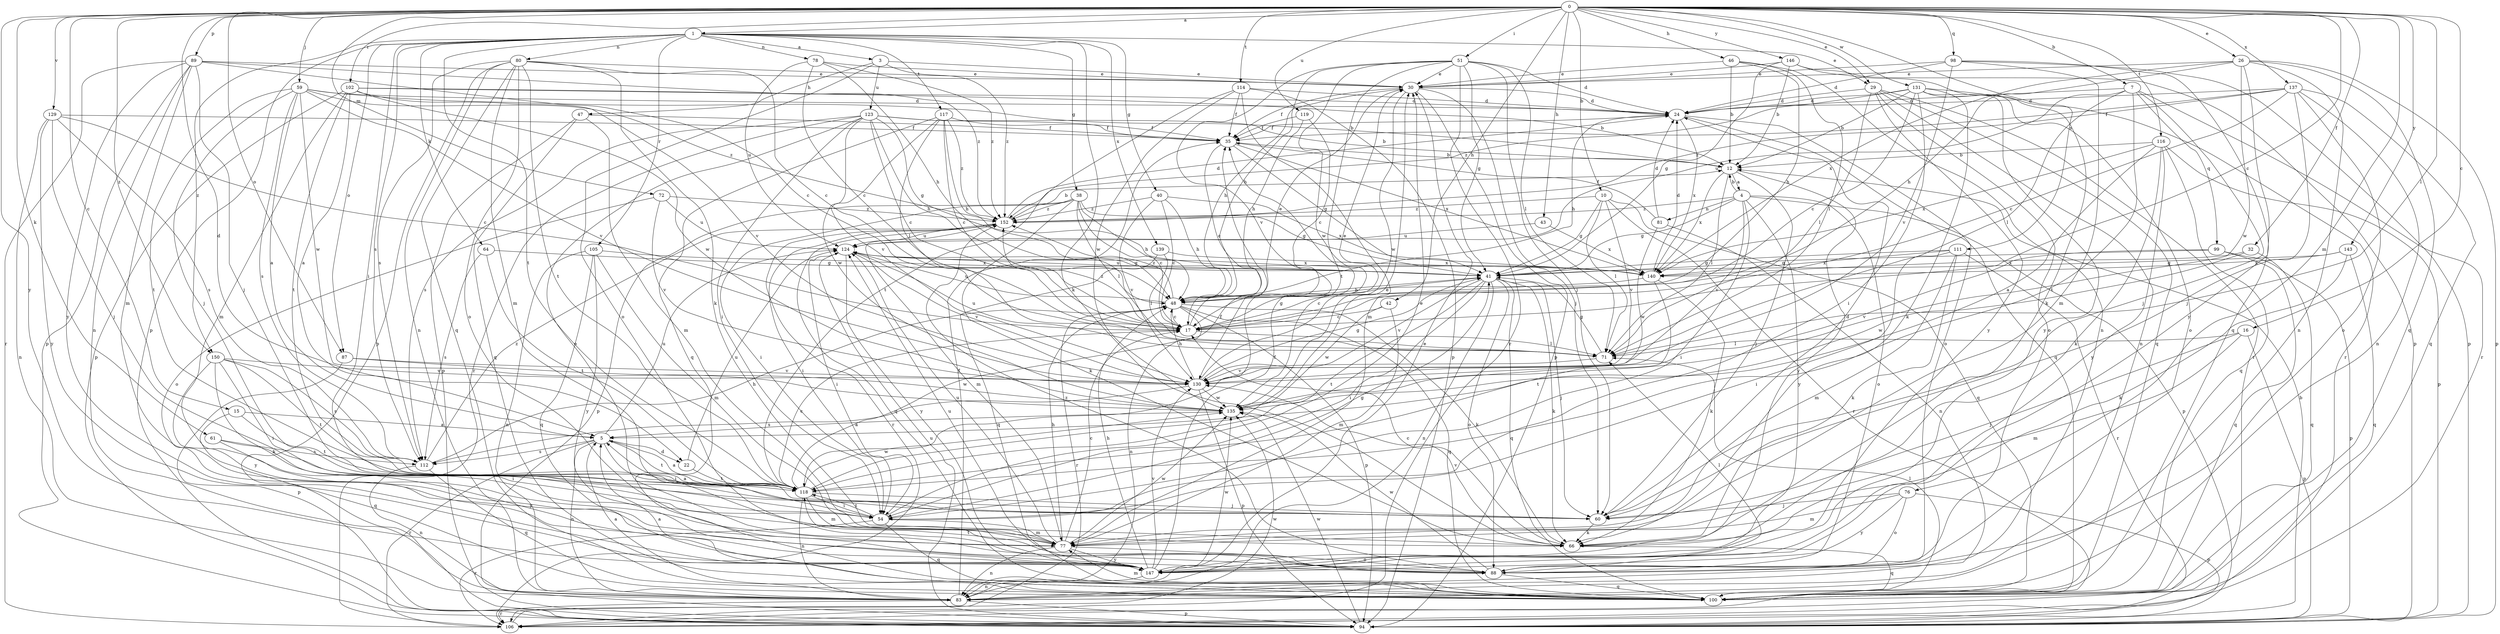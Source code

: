 strict digraph  {
0;
1;
3;
4;
5;
7;
10;
12;
15;
16;
17;
22;
24;
26;
29;
30;
32;
35;
38;
40;
41;
42;
43;
46;
47;
48;
51;
54;
59;
60;
61;
64;
66;
71;
72;
76;
77;
78;
80;
81;
83;
87;
88;
89;
94;
98;
99;
100;
102;
105;
106;
111;
112;
114;
116;
117;
118;
119;
123;
124;
129;
130;
131;
135;
137;
139;
140;
143;
146;
147;
150;
152;
0 -> 1  [label=a];
0 -> 7  [label=b];
0 -> 10  [label=b];
0 -> 15  [label=c];
0 -> 16  [label=c];
0 -> 17  [label=c];
0 -> 22  [label=d];
0 -> 26  [label=e];
0 -> 29  [label=e];
0 -> 32  [label=f];
0 -> 42  [label=h];
0 -> 43  [label=h];
0 -> 46  [label=h];
0 -> 51  [label=i];
0 -> 59  [label=j];
0 -> 61  [label=k];
0 -> 71  [label=l];
0 -> 72  [label=m];
0 -> 76  [label=m];
0 -> 87  [label=o];
0 -> 89  [label=p];
0 -> 98  [label=q];
0 -> 102  [label=r];
0 -> 111  [label=s];
0 -> 114  [label=t];
0 -> 116  [label=t];
0 -> 119  [label=u];
0 -> 129  [label=v];
0 -> 131  [label=w];
0 -> 137  [label=x];
0 -> 143  [label=y];
0 -> 146  [label=y];
0 -> 147  [label=y];
0 -> 150  [label=z];
1 -> 3  [label=a];
1 -> 29  [label=e];
1 -> 38  [label=g];
1 -> 40  [label=g];
1 -> 54  [label=i];
1 -> 64  [label=k];
1 -> 66  [label=k];
1 -> 78  [label=n];
1 -> 80  [label=n];
1 -> 87  [label=o];
1 -> 94  [label=p];
1 -> 105  [label=r];
1 -> 112  [label=s];
1 -> 117  [label=t];
1 -> 118  [label=t];
1 -> 139  [label=x];
1 -> 150  [label=z];
3 -> 30  [label=e];
3 -> 47  [label=h];
3 -> 88  [label=o];
3 -> 123  [label=u];
3 -> 152  [label=z];
4 -> 12  [label=b];
4 -> 41  [label=g];
4 -> 54  [label=i];
4 -> 81  [label=n];
4 -> 88  [label=o];
4 -> 94  [label=p];
4 -> 130  [label=v];
4 -> 147  [label=y];
4 -> 152  [label=z];
5 -> 22  [label=d];
5 -> 54  [label=i];
5 -> 83  [label=n];
5 -> 106  [label=r];
5 -> 112  [label=s];
5 -> 118  [label=t];
5 -> 124  [label=u];
7 -> 24  [label=d];
7 -> 60  [label=j];
7 -> 71  [label=l];
7 -> 99  [label=q];
7 -> 106  [label=r];
7 -> 118  [label=t];
7 -> 124  [label=u];
10 -> 41  [label=g];
10 -> 71  [label=l];
10 -> 100  [label=q];
10 -> 106  [label=r];
10 -> 130  [label=v];
10 -> 152  [label=z];
12 -> 4  [label=a];
12 -> 60  [label=j];
12 -> 71  [label=l];
12 -> 140  [label=x];
12 -> 147  [label=y];
15 -> 5  [label=a];
15 -> 100  [label=q];
15 -> 118  [label=t];
16 -> 60  [label=j];
16 -> 71  [label=l];
16 -> 77  [label=m];
16 -> 94  [label=p];
17 -> 30  [label=e];
17 -> 41  [label=g];
17 -> 71  [label=l];
17 -> 152  [label=z];
22 -> 118  [label=t];
22 -> 124  [label=u];
24 -> 35  [label=f];
24 -> 48  [label=h];
24 -> 88  [label=o];
24 -> 100  [label=q];
24 -> 140  [label=x];
26 -> 30  [label=e];
26 -> 48  [label=h];
26 -> 83  [label=n];
26 -> 94  [label=p];
26 -> 100  [label=q];
26 -> 135  [label=w];
26 -> 140  [label=x];
26 -> 147  [label=y];
29 -> 24  [label=d];
29 -> 71  [label=l];
29 -> 83  [label=n];
29 -> 88  [label=o];
29 -> 100  [label=q];
29 -> 106  [label=r];
29 -> 147  [label=y];
30 -> 24  [label=d];
30 -> 35  [label=f];
30 -> 48  [label=h];
30 -> 60  [label=j];
30 -> 94  [label=p];
30 -> 135  [label=w];
32 -> 100  [label=q];
32 -> 135  [label=w];
32 -> 140  [label=x];
35 -> 12  [label=b];
35 -> 17  [label=c];
35 -> 41  [label=g];
35 -> 140  [label=x];
38 -> 17  [label=c];
38 -> 41  [label=g];
38 -> 48  [label=h];
38 -> 54  [label=i];
38 -> 66  [label=k];
38 -> 71  [label=l];
38 -> 94  [label=p];
38 -> 152  [label=z];
40 -> 17  [label=c];
40 -> 48  [label=h];
40 -> 130  [label=v];
40 -> 140  [label=x];
40 -> 152  [label=z];
41 -> 48  [label=h];
41 -> 54  [label=i];
41 -> 60  [label=j];
41 -> 66  [label=k];
41 -> 83  [label=n];
41 -> 88  [label=o];
41 -> 100  [label=q];
41 -> 118  [label=t];
41 -> 124  [label=u];
41 -> 130  [label=v];
42 -> 17  [label=c];
42 -> 77  [label=m];
42 -> 135  [label=w];
43 -> 124  [label=u];
43 -> 140  [label=x];
46 -> 12  [label=b];
46 -> 30  [label=e];
46 -> 48  [label=h];
46 -> 71  [label=l];
46 -> 83  [label=n];
47 -> 35  [label=f];
47 -> 77  [label=m];
47 -> 94  [label=p];
47 -> 100  [label=q];
48 -> 17  [label=c];
48 -> 66  [label=k];
48 -> 83  [label=n];
48 -> 94  [label=p];
48 -> 100  [label=q];
48 -> 106  [label=r];
48 -> 124  [label=u];
48 -> 152  [label=z];
51 -> 24  [label=d];
51 -> 30  [label=e];
51 -> 41  [label=g];
51 -> 48  [label=h];
51 -> 60  [label=j];
51 -> 71  [label=l];
51 -> 106  [label=r];
51 -> 118  [label=t];
51 -> 130  [label=v];
51 -> 135  [label=w];
54 -> 30  [label=e];
54 -> 41  [label=g];
54 -> 77  [label=m];
54 -> 100  [label=q];
54 -> 106  [label=r];
54 -> 118  [label=t];
59 -> 5  [label=a];
59 -> 12  [label=b];
59 -> 24  [label=d];
59 -> 60  [label=j];
59 -> 112  [label=s];
59 -> 118  [label=t];
59 -> 130  [label=v];
59 -> 135  [label=w];
59 -> 152  [label=z];
60 -> 5  [label=a];
60 -> 24  [label=d];
60 -> 66  [label=k];
61 -> 54  [label=i];
61 -> 112  [label=s];
61 -> 147  [label=y];
64 -> 41  [label=g];
64 -> 112  [label=s];
64 -> 118  [label=t];
66 -> 17  [label=c];
66 -> 100  [label=q];
66 -> 130  [label=v];
71 -> 41  [label=g];
71 -> 124  [label=u];
71 -> 130  [label=v];
72 -> 88  [label=o];
72 -> 124  [label=u];
72 -> 130  [label=v];
72 -> 152  [label=z];
76 -> 60  [label=j];
76 -> 77  [label=m];
76 -> 88  [label=o];
76 -> 94  [label=p];
76 -> 147  [label=y];
77 -> 17  [label=c];
77 -> 48  [label=h];
77 -> 83  [label=n];
77 -> 88  [label=o];
77 -> 124  [label=u];
77 -> 135  [label=w];
77 -> 147  [label=y];
78 -> 17  [label=c];
78 -> 30  [label=e];
78 -> 48  [label=h];
78 -> 124  [label=u];
78 -> 152  [label=z];
80 -> 17  [label=c];
80 -> 30  [label=e];
80 -> 66  [label=k];
80 -> 77  [label=m];
80 -> 83  [label=n];
80 -> 88  [label=o];
80 -> 94  [label=p];
80 -> 100  [label=q];
80 -> 112  [label=s];
80 -> 118  [label=t];
81 -> 24  [label=d];
81 -> 35  [label=f];
81 -> 83  [label=n];
81 -> 135  [label=w];
83 -> 5  [label=a];
83 -> 30  [label=e];
83 -> 35  [label=f];
83 -> 94  [label=p];
83 -> 106  [label=r];
87 -> 94  [label=p];
87 -> 130  [label=v];
87 -> 135  [label=w];
88 -> 71  [label=l];
88 -> 100  [label=q];
88 -> 118  [label=t];
88 -> 135  [label=w];
88 -> 152  [label=z];
89 -> 17  [label=c];
89 -> 30  [label=e];
89 -> 60  [label=j];
89 -> 77  [label=m];
89 -> 83  [label=n];
89 -> 94  [label=p];
89 -> 106  [label=r];
89 -> 147  [label=y];
89 -> 152  [label=z];
94 -> 12  [label=b];
94 -> 124  [label=u];
94 -> 135  [label=w];
98 -> 24  [label=d];
98 -> 30  [label=e];
98 -> 77  [label=m];
98 -> 94  [label=p];
98 -> 100  [label=q];
98 -> 130  [label=v];
99 -> 41  [label=g];
99 -> 94  [label=p];
99 -> 100  [label=q];
99 -> 130  [label=v];
100 -> 5  [label=a];
100 -> 71  [label=l];
100 -> 77  [label=m];
102 -> 5  [label=a];
102 -> 12  [label=b];
102 -> 24  [label=d];
102 -> 77  [label=m];
102 -> 94  [label=p];
102 -> 118  [label=t];
102 -> 130  [label=v];
102 -> 135  [label=w];
105 -> 77  [label=m];
105 -> 83  [label=n];
105 -> 100  [label=q];
105 -> 140  [label=x];
105 -> 147  [label=y];
106 -> 135  [label=w];
111 -> 41  [label=g];
111 -> 54  [label=i];
111 -> 66  [label=k];
111 -> 77  [label=m];
111 -> 106  [label=r];
111 -> 140  [label=x];
112 -> 48  [label=h];
112 -> 83  [label=n];
112 -> 100  [label=q];
112 -> 152  [label=z];
114 -> 24  [label=d];
114 -> 35  [label=f];
114 -> 77  [label=m];
114 -> 94  [label=p];
114 -> 118  [label=t];
114 -> 135  [label=w];
116 -> 5  [label=a];
116 -> 12  [label=b];
116 -> 66  [label=k];
116 -> 94  [label=p];
116 -> 100  [label=q];
116 -> 140  [label=x];
116 -> 147  [label=y];
117 -> 17  [label=c];
117 -> 35  [label=f];
117 -> 48  [label=h];
117 -> 71  [label=l];
117 -> 100  [label=q];
117 -> 130  [label=v];
117 -> 152  [label=z];
118 -> 5  [label=a];
118 -> 17  [label=c];
118 -> 30  [label=e];
118 -> 35  [label=f];
118 -> 54  [label=i];
118 -> 60  [label=j];
118 -> 77  [label=m];
118 -> 83  [label=n];
118 -> 135  [label=w];
119 -> 17  [label=c];
119 -> 35  [label=f];
119 -> 48  [label=h];
123 -> 12  [label=b];
123 -> 17  [label=c];
123 -> 35  [label=f];
123 -> 41  [label=g];
123 -> 48  [label=h];
123 -> 54  [label=i];
123 -> 88  [label=o];
123 -> 106  [label=r];
123 -> 112  [label=s];
123 -> 135  [label=w];
124 -> 41  [label=g];
124 -> 54  [label=i];
124 -> 130  [label=v];
124 -> 140  [label=x];
124 -> 147  [label=y];
129 -> 17  [label=c];
129 -> 35  [label=f];
129 -> 60  [label=j];
129 -> 83  [label=n];
129 -> 112  [label=s];
129 -> 147  [label=y];
130 -> 30  [label=e];
130 -> 41  [label=g];
130 -> 48  [label=h];
130 -> 94  [label=p];
130 -> 112  [label=s];
130 -> 135  [label=w];
131 -> 12  [label=b];
131 -> 17  [label=c];
131 -> 24  [label=d];
131 -> 54  [label=i];
131 -> 66  [label=k];
131 -> 88  [label=o];
131 -> 106  [label=r];
131 -> 147  [label=y];
131 -> 152  [label=z];
135 -> 5  [label=a];
137 -> 17  [label=c];
137 -> 24  [label=d];
137 -> 35  [label=f];
137 -> 60  [label=j];
137 -> 83  [label=n];
137 -> 88  [label=o];
137 -> 100  [label=q];
137 -> 152  [label=z];
139 -> 71  [label=l];
139 -> 100  [label=q];
139 -> 140  [label=x];
140 -> 17  [label=c];
140 -> 24  [label=d];
140 -> 66  [label=k];
140 -> 118  [label=t];
143 -> 41  [label=g];
143 -> 66  [label=k];
143 -> 100  [label=q];
143 -> 140  [label=x];
146 -> 12  [label=b];
146 -> 30  [label=e];
146 -> 41  [label=g];
146 -> 66  [label=k];
146 -> 94  [label=p];
147 -> 35  [label=f];
147 -> 48  [label=h];
147 -> 83  [label=n];
147 -> 124  [label=u];
147 -> 130  [label=v];
147 -> 135  [label=w];
150 -> 54  [label=i];
150 -> 66  [label=k];
150 -> 112  [label=s];
150 -> 118  [label=t];
150 -> 130  [label=v];
150 -> 147  [label=y];
152 -> 12  [label=b];
152 -> 24  [label=d];
152 -> 54  [label=i];
152 -> 77  [label=m];
152 -> 100  [label=q];
152 -> 106  [label=r];
152 -> 124  [label=u];
}
